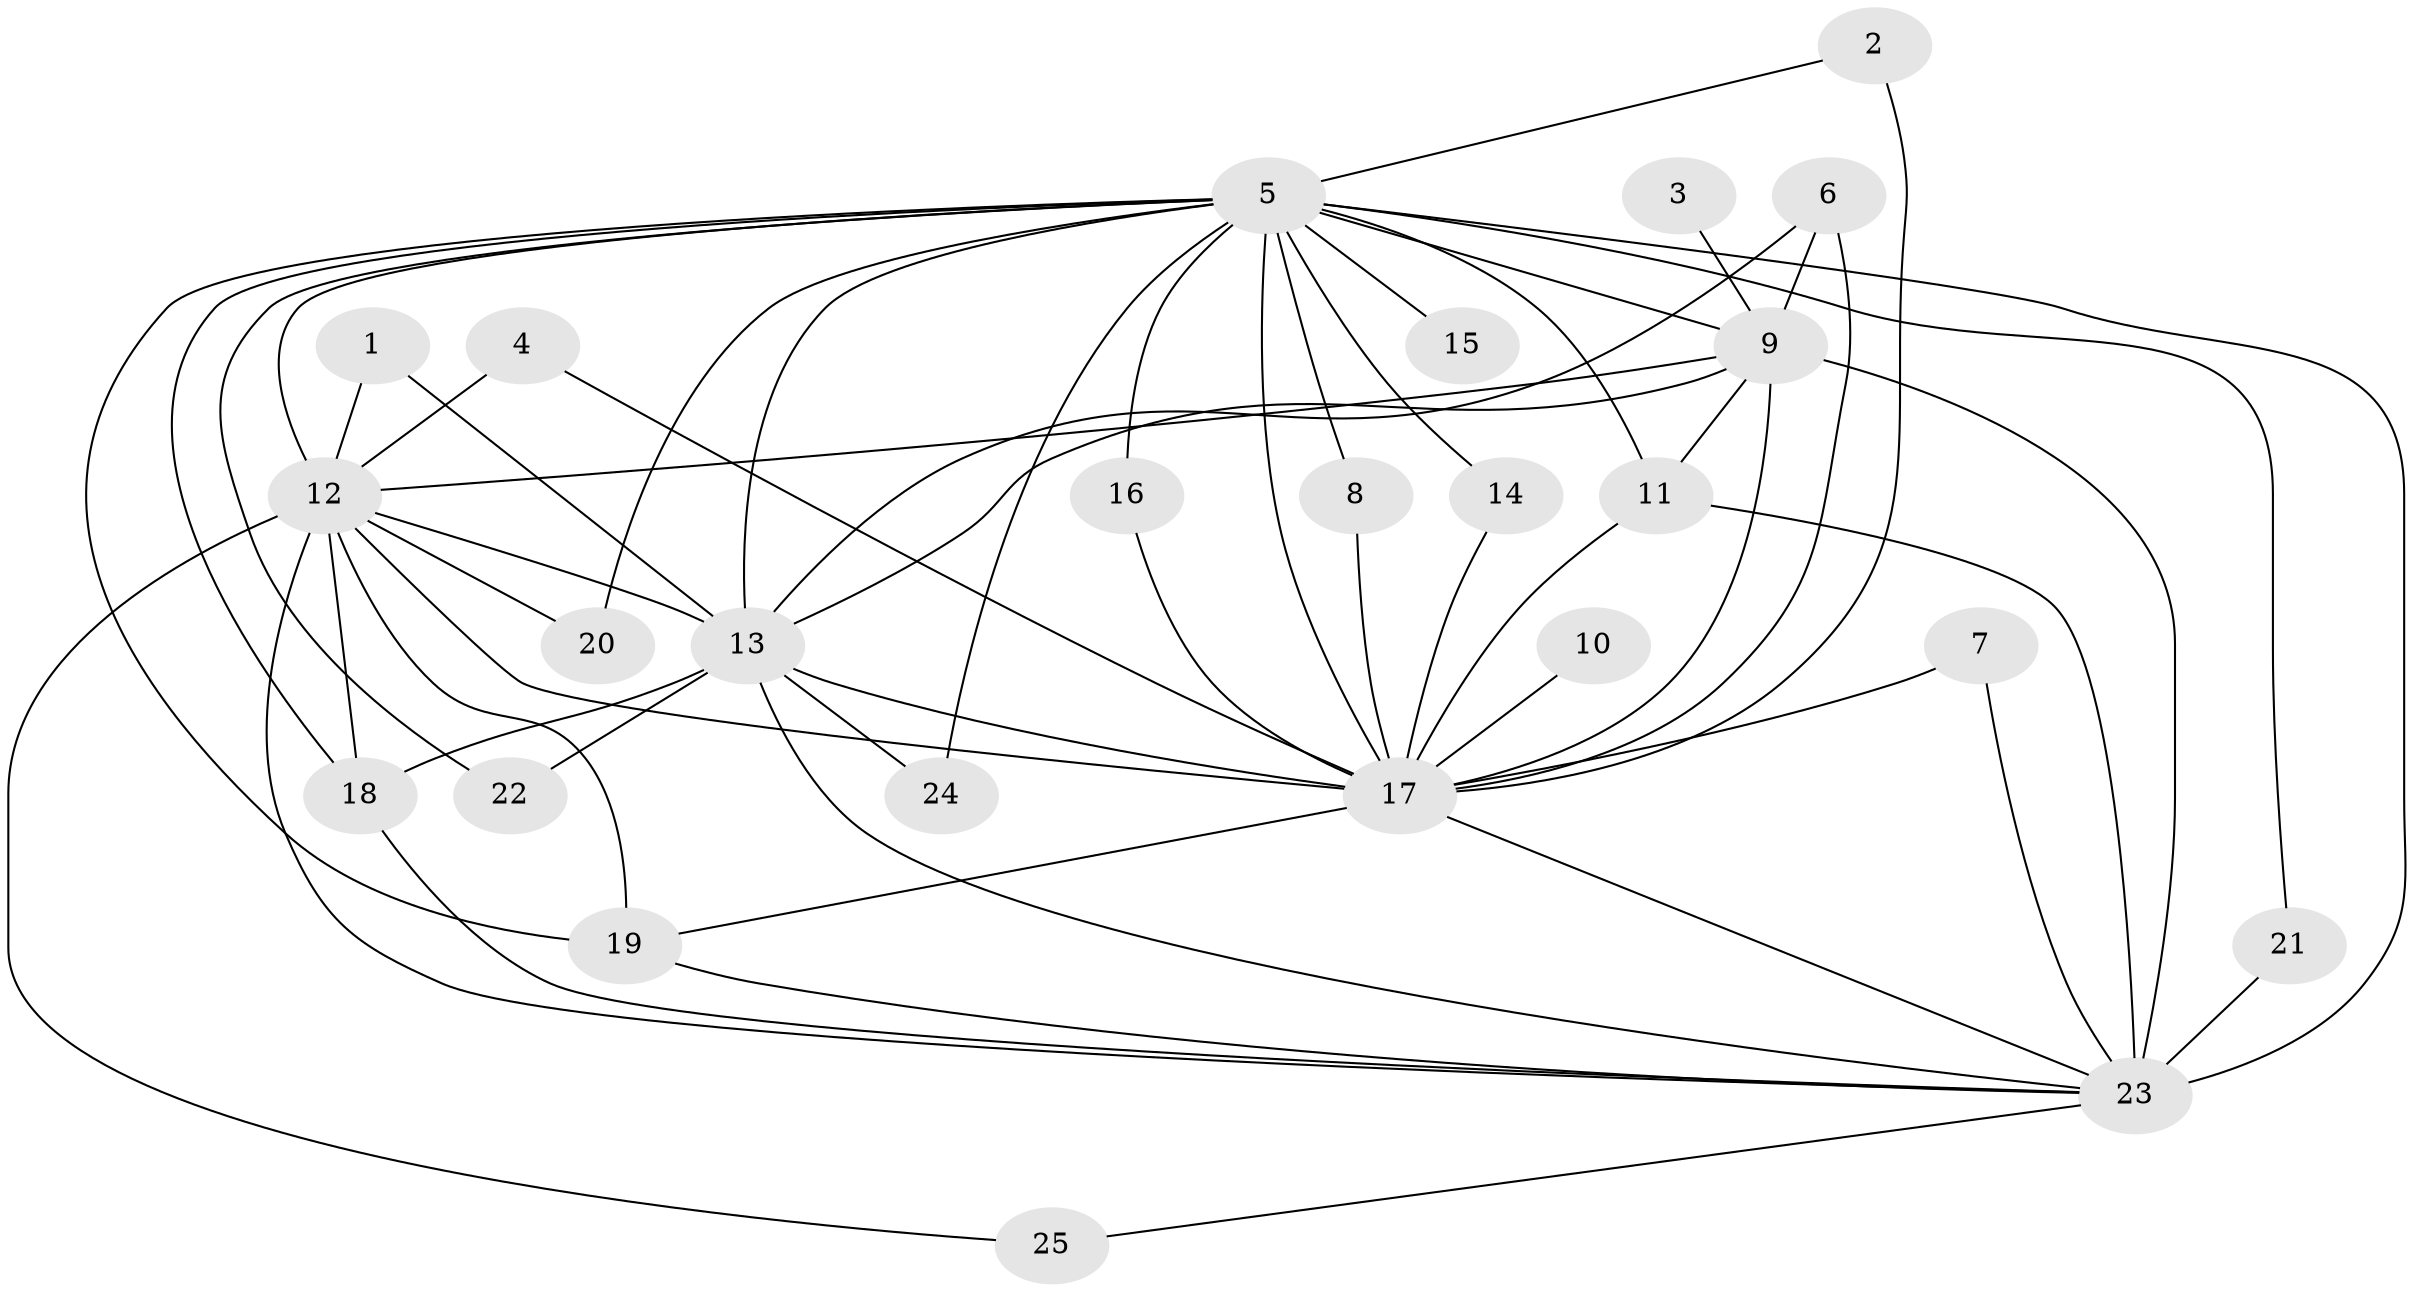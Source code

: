 // original degree distribution, {13: 0.04, 20: 0.02, 22: 0.02, 12: 0.02, 15: 0.02, 16: 0.02, 19: 0.02, 11: 0.02, 14: 0.02, 2: 0.6, 3: 0.14, 4: 0.02, 5: 0.04}
// Generated by graph-tools (version 1.1) at 2025/25/03/09/25 03:25:37]
// undirected, 25 vertices, 57 edges
graph export_dot {
graph [start="1"]
  node [color=gray90,style=filled];
  1;
  2;
  3;
  4;
  5;
  6;
  7;
  8;
  9;
  10;
  11;
  12;
  13;
  14;
  15;
  16;
  17;
  18;
  19;
  20;
  21;
  22;
  23;
  24;
  25;
  1 -- 12 [weight=1.0];
  1 -- 13 [weight=1.0];
  2 -- 5 [weight=1.0];
  2 -- 17 [weight=1.0];
  3 -- 9 [weight=1.0];
  4 -- 12 [weight=1.0];
  4 -- 17 [weight=1.0];
  5 -- 8 [weight=1.0];
  5 -- 9 [weight=7.0];
  5 -- 11 [weight=2.0];
  5 -- 12 [weight=5.0];
  5 -- 13 [weight=4.0];
  5 -- 14 [weight=1.0];
  5 -- 15 [weight=2.0];
  5 -- 16 [weight=1.0];
  5 -- 17 [weight=3.0];
  5 -- 18 [weight=1.0];
  5 -- 19 [weight=2.0];
  5 -- 20 [weight=1.0];
  5 -- 21 [weight=1.0];
  5 -- 22 [weight=1.0];
  5 -- 23 [weight=6.0];
  5 -- 24 [weight=2.0];
  6 -- 9 [weight=1.0];
  6 -- 13 [weight=1.0];
  6 -- 17 [weight=1.0];
  7 -- 17 [weight=1.0];
  7 -- 23 [weight=1.0];
  8 -- 17 [weight=1.0];
  9 -- 11 [weight=1.0];
  9 -- 12 [weight=3.0];
  9 -- 13 [weight=2.0];
  9 -- 17 [weight=3.0];
  9 -- 23 [weight=5.0];
  10 -- 17 [weight=2.0];
  11 -- 17 [weight=1.0];
  11 -- 23 [weight=1.0];
  12 -- 13 [weight=1.0];
  12 -- 17 [weight=1.0];
  12 -- 18 [weight=1.0];
  12 -- 19 [weight=1.0];
  12 -- 20 [weight=1.0];
  12 -- 23 [weight=3.0];
  12 -- 25 [weight=1.0];
  13 -- 17 [weight=3.0];
  13 -- 18 [weight=1.0];
  13 -- 22 [weight=1.0];
  13 -- 23 [weight=2.0];
  13 -- 24 [weight=1.0];
  14 -- 17 [weight=1.0];
  16 -- 17 [weight=1.0];
  17 -- 19 [weight=1.0];
  17 -- 23 [weight=2.0];
  18 -- 23 [weight=1.0];
  19 -- 23 [weight=1.0];
  21 -- 23 [weight=1.0];
  23 -- 25 [weight=1.0];
}

